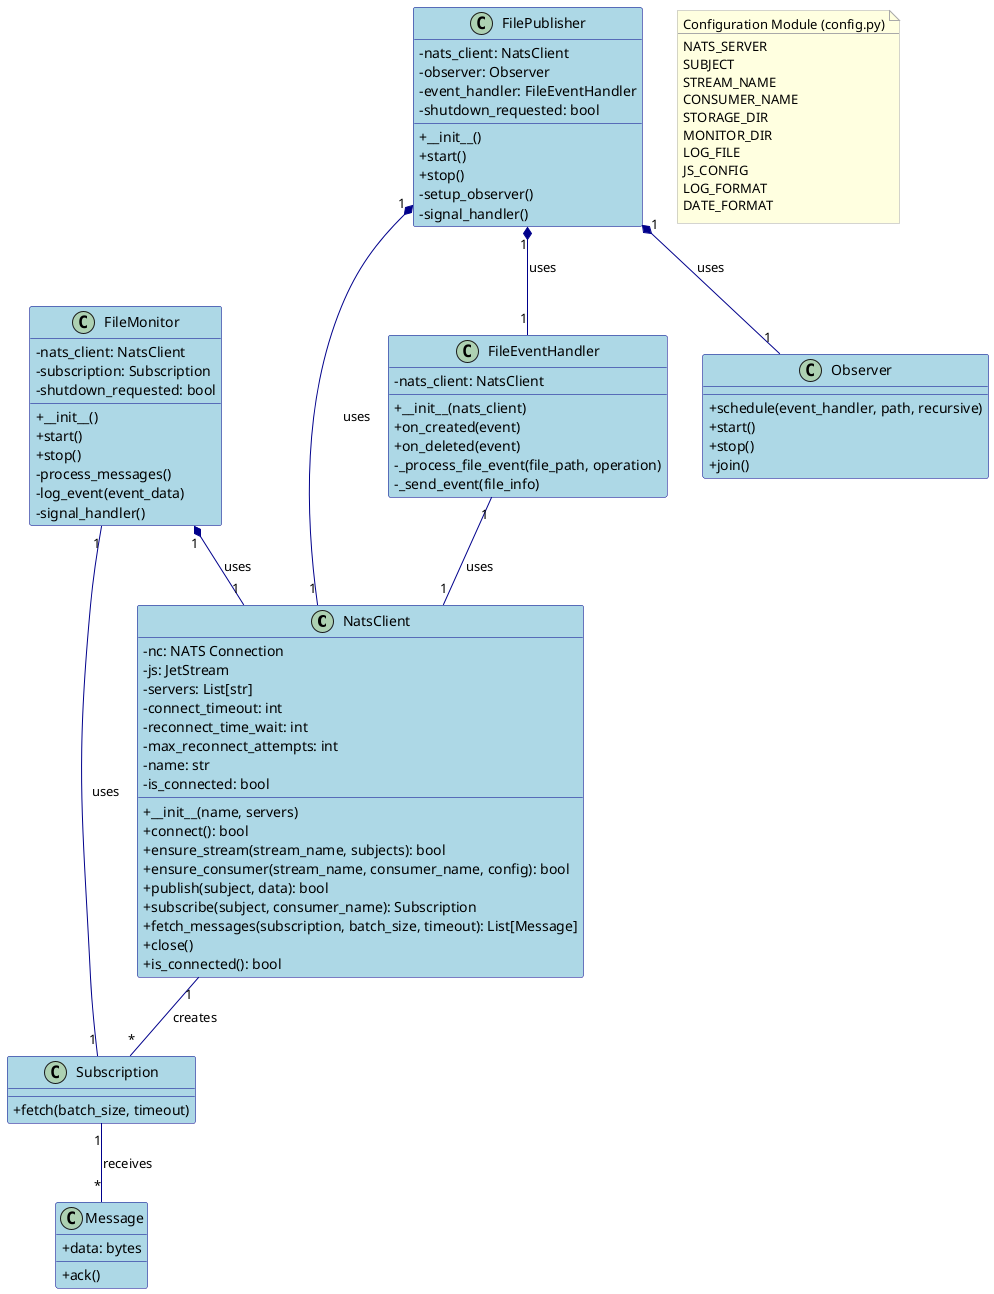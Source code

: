 @startuml "Refactored NATS Implementation"

' Style definitions
skinparam classAttributeIconSize 0
skinparam backgroundColor white
skinparam class {
    BackgroundColor LightBlue
    ArrowColor DarkBlue
    BorderColor DarkBlue
}
skinparam note {
    BackgroundColor LightYellow
    BorderColor DarkGray
}

' NatsClient class (new extracted class)
class NatsClient {
    -nc: NATS Connection
    -js: JetStream
    -servers: List[str]
    -connect_timeout: int
    -reconnect_time_wait: int
    -max_reconnect_attempts: int
    -name: str
    -is_connected: bool
    
    +__init__(name, servers)
    +connect(): bool
    +ensure_stream(stream_name, subjects): bool
    +ensure_consumer(stream_name, consumer_name, config): bool
    +publish(subject, data): bool
    +subscribe(subject, consumer_name): Subscription
    +fetch_messages(subscription, batch_size, timeout): List[Message]
    +close()
    +is_connected(): bool
}

' FileEventHandler class from file_listener.py
class FileEventHandler {
    -nats_client: NatsClient
    +__init__(nats_client)
    +on_created(event)
    +on_deleted(event)
    -_process_file_event(file_path, operation)
    -_send_event(file_info)
}

' Observer class from watchdog (external)
class Observer {
    +schedule(event_handler, path, recursive)
    +start()
    +stop()
    +join()
}

' Subscription class
class Subscription {
    +fetch(batch_size, timeout)
}

' Message class
class Message {
    +data: bytes
    +ack()
}

' FilePublisher class (new class for file_listener.py)
class FilePublisher {
    -nats_client: NatsClient
    -observer: Observer
    -event_handler: FileEventHandler
    -shutdown_requested: bool
    
    +__init__()
    +start()
    +stop()
    -setup_observer()
    -signal_handler()
}

' FileMonitor class (new class for monitor.py)
class FileMonitor {
    -nats_client: NatsClient
    -subscription: Subscription
    -shutdown_requested: bool
    
    +__init__()
    +start()
    +stop()
    -process_messages()
    -log_event(event_data)
    -signal_handler()
}

' Config module (not a class but important for the diagram)
note as ConfigNote
  Configuration Module (config.py)
  --
  NATS_SERVER
  SUBJECT
  STREAM_NAME
  CONSUMER_NAME
  STORAGE_DIR
  MONITOR_DIR
  LOG_FILE
  JS_CONFIG
  LOG_FORMAT
  DATE_FORMAT
end note

' Relationships
FilePublisher "1" *-- "1" NatsClient : uses
FilePublisher "1" *-- "1" FileEventHandler : uses
FilePublisher "1" *-- "1" Observer : uses
FileMonitor "1" *-- "1" NatsClient : uses
FileEventHandler "1" -- "1" NatsClient : uses
NatsClient "1" -- "*" Subscription : creates
Subscription "1" -- "*" Message : receives
FileMonitor "1" -- "1" Subscription : uses

@enduml

